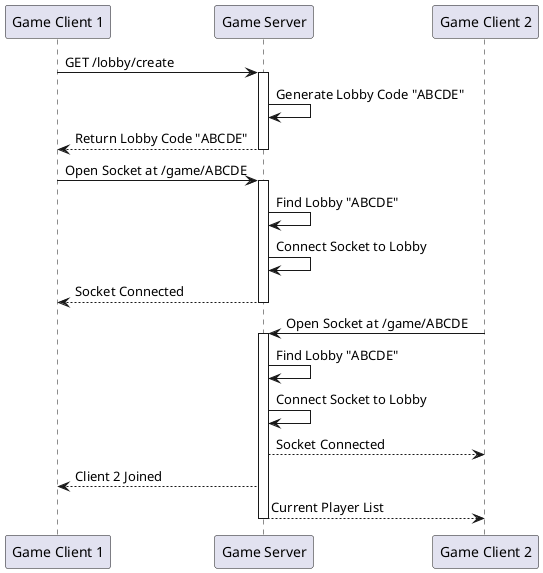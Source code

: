 @startuml

participant "Game Client 1" as Client1
participant "Game Server" as Server
participant "Game Client 2" as Client2

Client1 -> Server: GET /lobby/create
activate Server
Server -> Server: Generate Lobby Code "ABCDE"
Server --> Client1: Return Lobby Code "ABCDE"
deactivate Server

Client1 -> Server: Open Socket at /game/ABCDE
activate Server
Server -> Server: Find Lobby "ABCDE"
Server -> Server: Connect Socket to Lobby
Server --> Client1: Socket Connected
deactivate Server

Client2 -> Server: Open Socket at /game/ABCDE
activate Server
Server -> Server: Find Lobby "ABCDE"
Server -> Server: Connect Socket to Lobby
Server --> Client2: Socket Connected
Server --> Client1: Client 2 Joined
Server --> Client2: Current Player List
deactivate Server

@enduml
